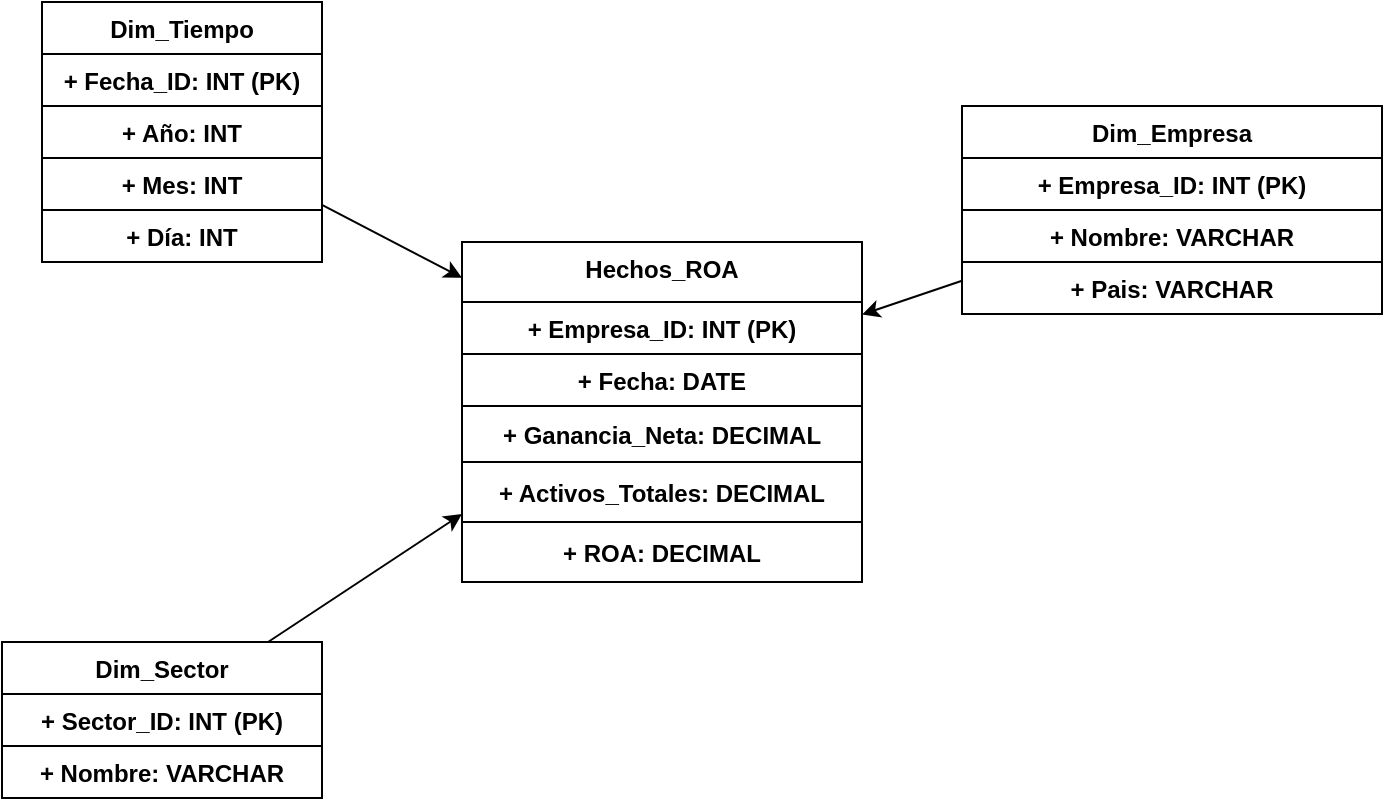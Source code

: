 <mxfile version="26.1.1">
  <diagram id="DiagramaROA" name="Diagrama ROA">
    <mxGraphModel dx="2048" dy="764" grid="1" gridSize="10" guides="1" tooltips="1" connect="1" arrows="1" fold="1" page="1" pageScale="1" pageWidth="827" pageHeight="1169" math="0" shadow="0">
      <root>
        <mxCell id="0" />
        <mxCell id="1" parent="0" />
        <mxCell id="Hechos_ROA" value="Hechos_ROA" style="verticalAlign=top;fontStyle=1" parent="1" vertex="1">
          <mxGeometry x="330" y="330" width="200" height="140" as="geometry" />
        </mxCell>
        <mxCell id="ROA_1" value="+ Empresa_ID: INT (PK)" style="fontStyle=1" parent="Hechos_ROA" vertex="1">
          <mxGeometry y="30" width="200" height="26" as="geometry" />
        </mxCell>
        <mxCell id="ROA_2" value="+ Fecha: DATE" style="fontStyle=1" parent="Hechos_ROA" vertex="1">
          <mxGeometry y="56" width="200" height="26" as="geometry" />
        </mxCell>
        <mxCell id="ROA_3" value="+ Ganancia_Neta: DECIMAL" style="fontStyle=1" parent="Hechos_ROA" vertex="1">
          <mxGeometry y="82" width="200" height="28" as="geometry" />
        </mxCell>
        <mxCell id="ROA_4" value="+ Activos_Totales: DECIMAL" style="fontStyle=1" parent="Hechos_ROA" vertex="1">
          <mxGeometry y="110" width="200" height="30" as="geometry" />
        </mxCell>
        <mxCell id="ROA_5" value="+ ROA: DECIMAL" style="fontStyle=1" parent="Hechos_ROA" vertex="1">
          <mxGeometry y="140" width="200" height="30" as="geometry" />
        </mxCell>
        <mxCell id="Dim_Tiempo" value="Dim_Tiempo" style="verticalAlign=top;fontStyle=1" parent="1" vertex="1">
          <mxGeometry x="120" y="210" width="140" height="130" as="geometry" />
        </mxCell>
        <mxCell id="DT_1" value="+ Fecha_ID: INT (PK)" style="fontStyle=1" parent="Dim_Tiempo" vertex="1">
          <mxGeometry y="26" width="140" height="26" as="geometry" />
        </mxCell>
        <mxCell id="DT_2" value="+ Año: INT" style="fontStyle=1" parent="Dim_Tiempo" vertex="1">
          <mxGeometry y="52" width="140" height="26" as="geometry" />
        </mxCell>
        <mxCell id="DT_3" value="+ Mes: INT" style="fontStyle=1" parent="Dim_Tiempo" vertex="1">
          <mxGeometry y="78" width="140" height="26" as="geometry" />
        </mxCell>
        <mxCell id="DT_4" value="+ Día: INT" style="fontStyle=1" parent="Dim_Tiempo" vertex="1">
          <mxGeometry y="104" width="140" height="26" as="geometry" />
        </mxCell>
        <mxCell id="Dim_Empresa" value="Dim_Empresa" style="verticalAlign=top;fontStyle=1" parent="1" vertex="1">
          <mxGeometry x="580" y="262" width="210" height="104" as="geometry" />
        </mxCell>
        <mxCell id="DE_1" value="+ Empresa_ID: INT (PK)" style="fontStyle=1" parent="Dim_Empresa" vertex="1">
          <mxGeometry y="26" width="210" height="26" as="geometry" />
        </mxCell>
        <mxCell id="DE_2" value="+ Nombre: VARCHAR" style="fontStyle=1" parent="Dim_Empresa" vertex="1">
          <mxGeometry y="52" width="210" height="26" as="geometry" />
        </mxCell>
        <mxCell id="DE_3" value="+ Pais: VARCHAR" style="fontStyle=1" parent="Dim_Empresa" vertex="1">
          <mxGeometry y="78" width="210" height="26" as="geometry" />
        </mxCell>
        <mxCell id="Dim_Sector" value="Dim_Sector" style="verticalAlign=top;fontStyle=1" parent="1" vertex="1">
          <mxGeometry x="100" y="530" width="160" height="70" as="geometry" />
        </mxCell>
        <mxCell id="DS_1" value="+ Sector_ID: INT (PK)" style="fontStyle=1" parent="Dim_Sector" vertex="1">
          <mxGeometry y="26" width="160" height="26" as="geometry" />
        </mxCell>
        <mxCell id="DS_2" value="+ Nombre: VARCHAR" style="fontStyle=1" parent="Dim_Sector" vertex="1">
          <mxGeometry y="52" width="160" height="26" as="geometry" />
        </mxCell>
        <mxCell id="rel_1" style="fontStyle=1" parent="1" source="Dim_Tiempo" target="Hechos_ROA" edge="1">
          <mxGeometry relative="1" as="geometry" />
        </mxCell>
        <mxCell id="rel_2" style="fontStyle=1" parent="1" source="Dim_Empresa" target="Hechos_ROA" edge="1">
          <mxGeometry relative="1" as="geometry" />
        </mxCell>
        <mxCell id="rel_3" style="fontStyle=1" parent="1" source="Dim_Sector" target="Hechos_ROA" edge="1">
          <mxGeometry relative="1" as="geometry" />
        </mxCell>
      </root>
    </mxGraphModel>
  </diagram>
</mxfile>

